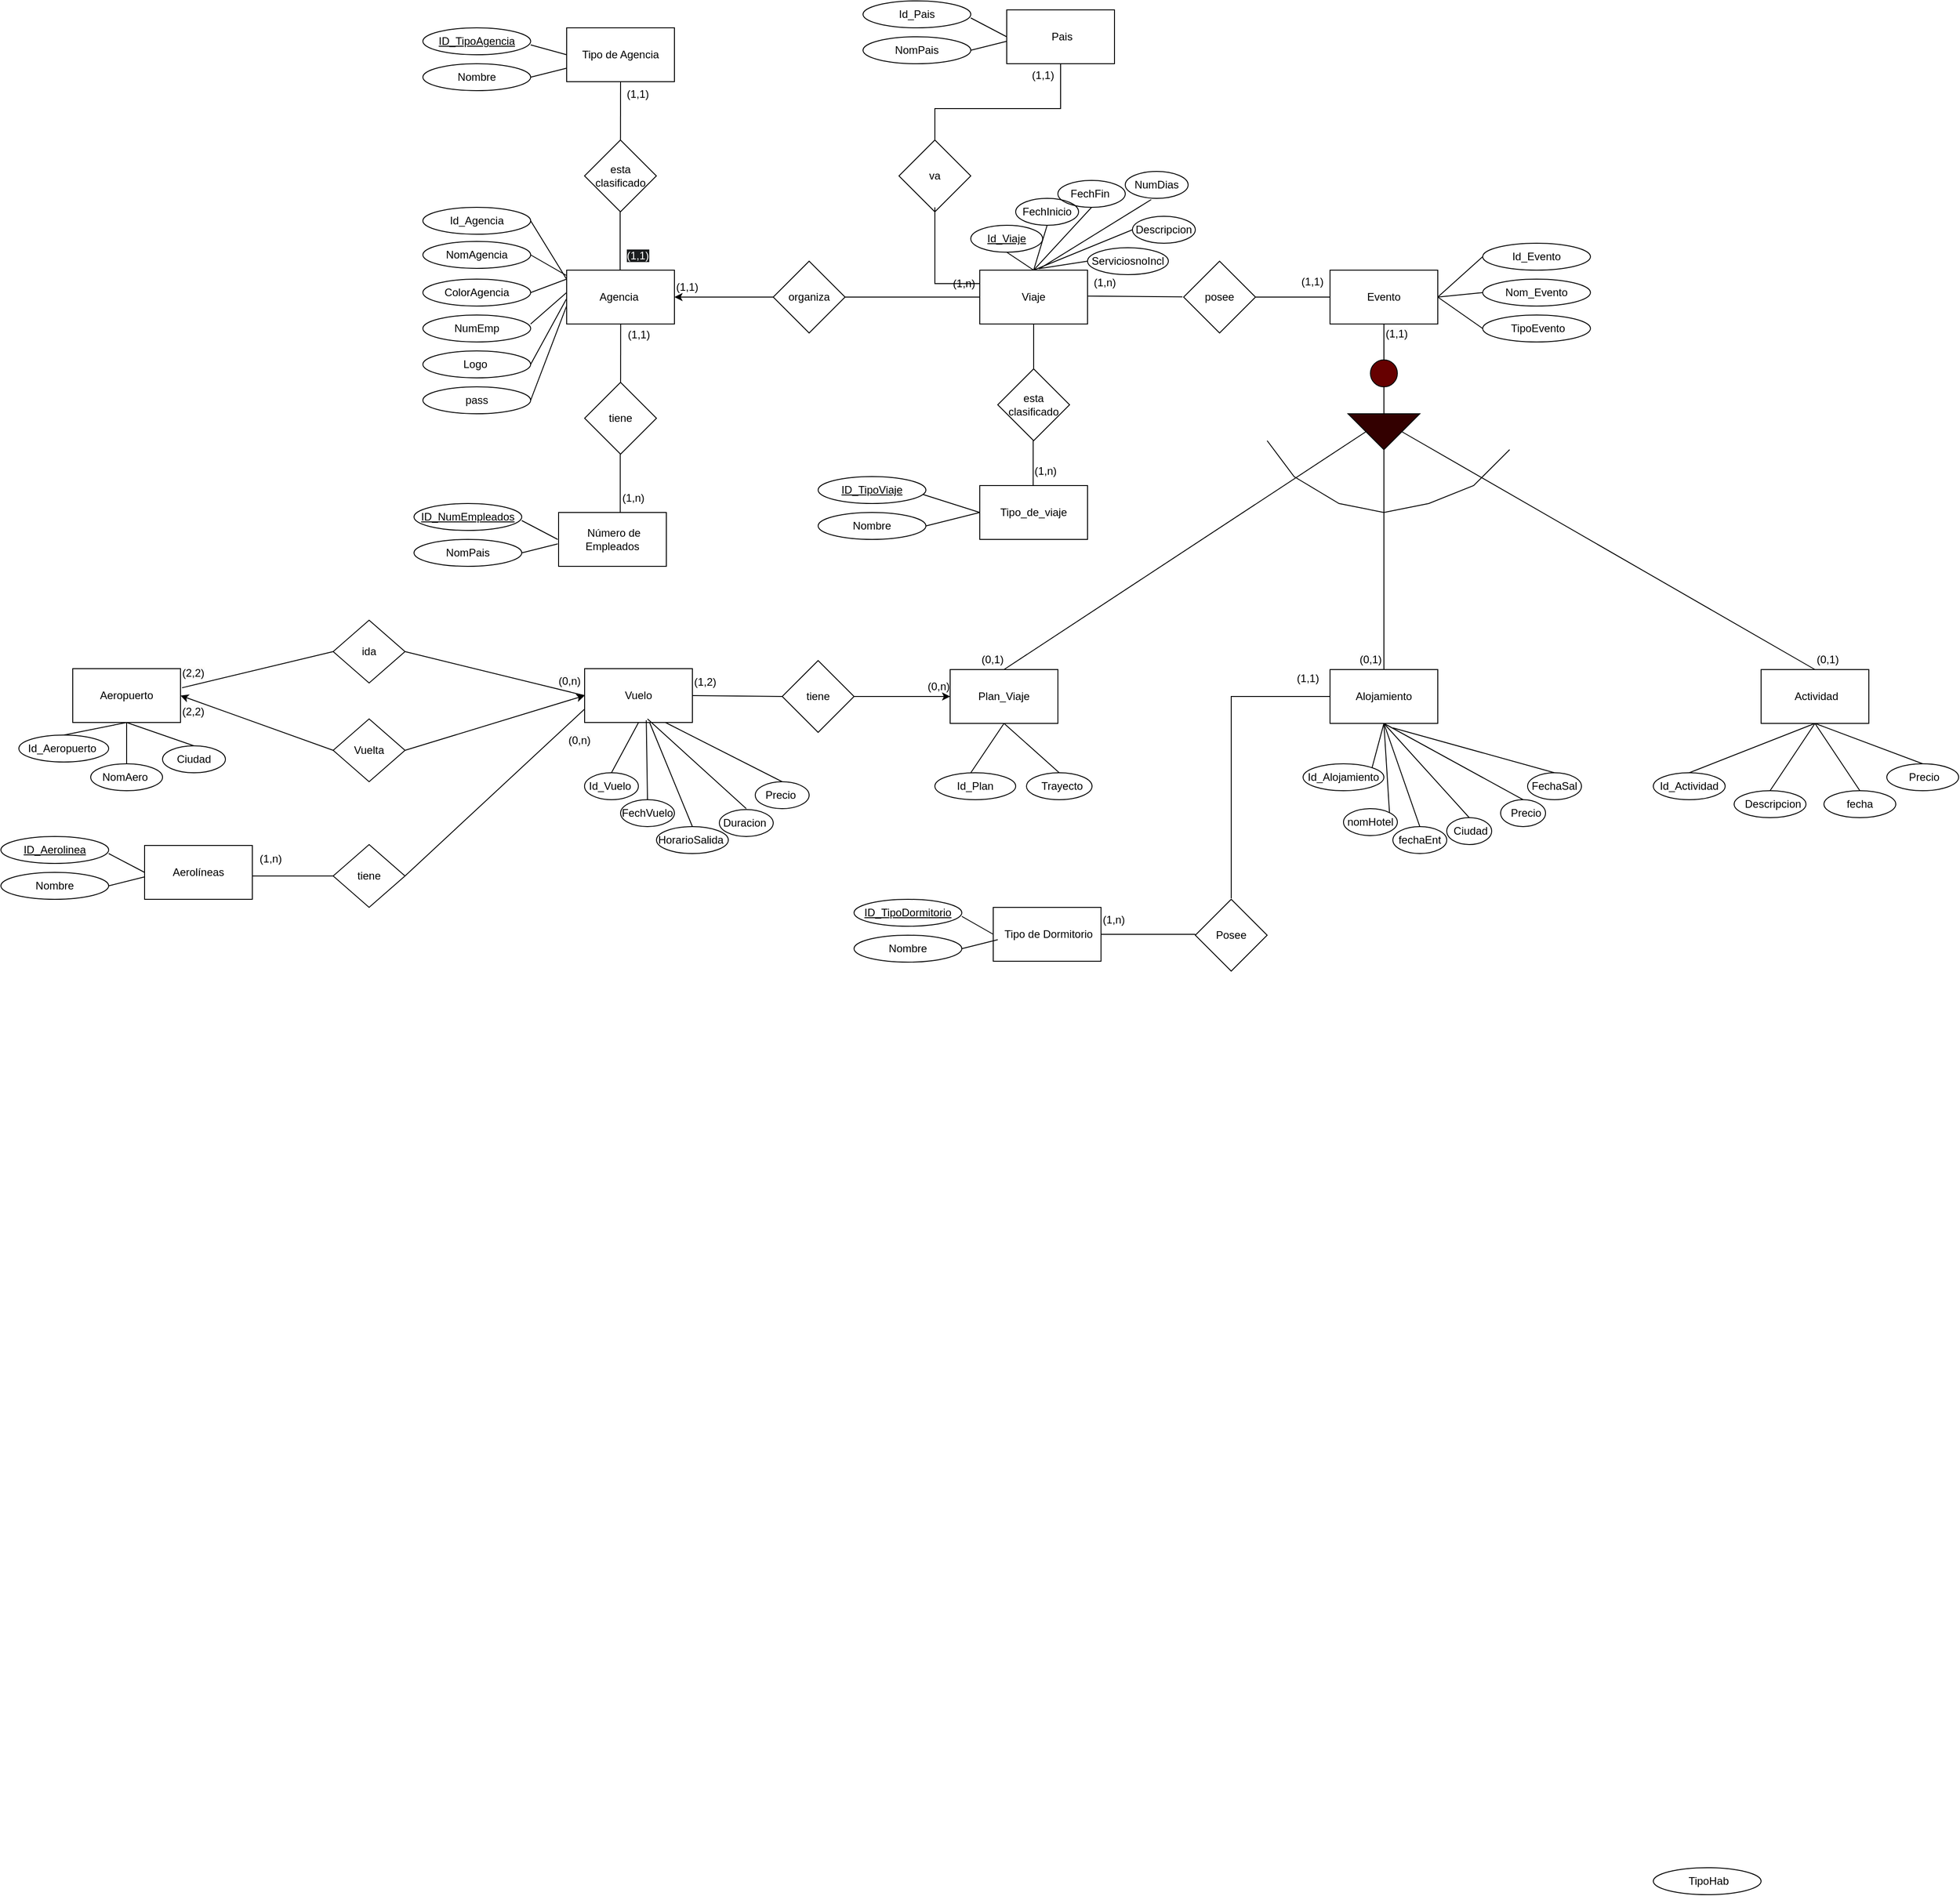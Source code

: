 <mxfile version="26.0.7">
  <diagram name="Página-1" id="oRGlczirkOxhpzU5BAwE">
    <mxGraphModel grid="1" page="1" gridSize="10" guides="1" tooltips="1" connect="1" arrows="1" fold="1" pageScale="1" pageWidth="827" pageHeight="1169" math="0" shadow="0">
      <root>
        <mxCell id="0" />
        <mxCell id="1" parent="0" />
        <mxCell id="O7KNCZ3Anrm-9okoOzQl-101" style="edgeStyle=orthogonalEdgeStyle;rounded=0;orthogonalLoop=1;jettySize=auto;html=1;exitX=0;exitY=0.5;exitDx=0;exitDy=0;entryX=1;entryY=0.5;entryDx=0;entryDy=0;" edge="1" parent="1" source="O7KNCZ3Anrm-9okoOzQl-1" target="O7KNCZ3Anrm-9okoOzQl-3">
          <mxGeometry relative="1" as="geometry" />
        </mxCell>
        <mxCell id="O7KNCZ3Anrm-9okoOzQl-1" value="organiza" style="rhombus;whiteSpace=wrap;html=1;fillColor=none;" vertex="1" parent="1">
          <mxGeometry x="290" y="70" width="80" height="80" as="geometry" />
        </mxCell>
        <mxCell id="O7KNCZ3Anrm-9okoOzQl-2" value="Viaje" style="rounded=0;whiteSpace=wrap;html=1;fillColor=none;" vertex="1" parent="1">
          <mxGeometry x="520" y="80" width="120" height="60" as="geometry" />
        </mxCell>
        <mxCell id="O7KNCZ3Anrm-9okoOzQl-3" value="Agencia&amp;nbsp;" style="rounded=0;whiteSpace=wrap;html=1;fillColor=none;" vertex="1" parent="1">
          <mxGeometry x="60" y="80" width="120" height="60" as="geometry" />
        </mxCell>
        <mxCell id="O7KNCZ3Anrm-9okoOzQl-4" value="ColorAgencia" style="ellipse;whiteSpace=wrap;html=1;fillColor=none;" vertex="1" parent="1">
          <mxGeometry x="-100.12" y="90" width="120" height="30" as="geometry" />
        </mxCell>
        <mxCell id="O7KNCZ3Anrm-9okoOzQl-6" value="NomAgencia" style="ellipse;whiteSpace=wrap;html=1;fillColor=none;" vertex="1" parent="1">
          <mxGeometry x="-100.12" y="48" width="120" height="30" as="geometry" />
        </mxCell>
        <mxCell id="O7KNCZ3Anrm-9okoOzQl-7" value="Id_Agencia" style="ellipse;whiteSpace=wrap;html=1;fillColor=none;" vertex="1" parent="1">
          <mxGeometry x="-100.12" y="10" width="120" height="30" as="geometry" />
        </mxCell>
        <mxCell id="O7KNCZ3Anrm-9okoOzQl-8" value="Logo&amp;nbsp;" style="ellipse;whiteSpace=wrap;html=1;fillColor=none;" vertex="1" parent="1">
          <mxGeometry x="-100.12" y="170" width="120" height="30" as="geometry" />
        </mxCell>
        <mxCell id="O7KNCZ3Anrm-9okoOzQl-9" value="NumEmp" style="ellipse;whiteSpace=wrap;html=1;fillColor=none;" vertex="1" parent="1">
          <mxGeometry x="-100.12" y="130" width="120" height="30" as="geometry" />
        </mxCell>
        <mxCell id="O7KNCZ3Anrm-9okoOzQl-10" value="pass" style="ellipse;whiteSpace=wrap;html=1;fillColor=none;" vertex="1" parent="1">
          <mxGeometry x="-100.12" y="210" width="120" height="30" as="geometry" />
        </mxCell>
        <mxCell id="O7KNCZ3Anrm-9okoOzQl-11" value="posee" style="rhombus;whiteSpace=wrap;html=1;fillColor=none;" vertex="1" parent="1">
          <mxGeometry x="747" y="70" width="80" height="80" as="geometry" />
        </mxCell>
        <mxCell id="O7KNCZ3Anrm-9okoOzQl-12" value="Evento" style="rounded=0;whiteSpace=wrap;html=1;fillColor=none;" vertex="1" parent="1">
          <mxGeometry x="910" y="80" width="120" height="60" as="geometry" />
        </mxCell>
        <mxCell id="O7KNCZ3Anrm-9okoOzQl-13" value="" style="ellipse;whiteSpace=wrap;html=1;fillColor=#660000;" vertex="1" parent="1">
          <mxGeometry x="955" y="180" width="30" height="30" as="geometry" />
        </mxCell>
        <mxCell id="O7KNCZ3Anrm-9okoOzQl-14" value="" style="triangle;whiteSpace=wrap;html=1;rotation=90;fillColor=#330000;" vertex="1" parent="1">
          <mxGeometry x="950" y="220" width="40" height="80" as="geometry" />
        </mxCell>
        <mxCell id="O7KNCZ3Anrm-9okoOzQl-15" value="Plan_Viaje" style="rounded=0;whiteSpace=wrap;html=1;fillColor=none;" vertex="1" parent="1">
          <mxGeometry x="487" y="525" width="120" height="60" as="geometry" />
        </mxCell>
        <mxCell id="O7KNCZ3Anrm-9okoOzQl-16" value="Alojamiento" style="rounded=0;whiteSpace=wrap;html=1;fillColor=none;" vertex="1" parent="1">
          <mxGeometry x="910" y="525" width="120" height="60" as="geometry" />
        </mxCell>
        <mxCell id="O7KNCZ3Anrm-9okoOzQl-17" value="&amp;nbsp;Actividad" style="rounded=0;whiteSpace=wrap;html=1;fillColor=none;" vertex="1" parent="1">
          <mxGeometry x="1390" y="525" width="120" height="60" as="geometry" />
        </mxCell>
        <mxCell id="O7KNCZ3Anrm-9okoOzQl-37" value="&amp;nbsp;TipoEvento" style="ellipse;whiteSpace=wrap;html=1;fillColor=none;" vertex="1" parent="1">
          <mxGeometry x="1080" y="130" width="120" height="30" as="geometry" />
        </mxCell>
        <mxCell id="O7KNCZ3Anrm-9okoOzQl-38" value="&amp;nbsp;Nom_Evento&amp;nbsp;" style="ellipse;whiteSpace=wrap;html=1;fillColor=none;" vertex="1" parent="1">
          <mxGeometry x="1080" y="90" width="120" height="30" as="geometry" />
        </mxCell>
        <mxCell id="O7KNCZ3Anrm-9okoOzQl-39" value="Id_Evento" style="ellipse;whiteSpace=wrap;html=1;fillColor=none;" vertex="1" parent="1">
          <mxGeometry x="1080" y="50" width="120" height="30" as="geometry" />
        </mxCell>
        <mxCell id="O7KNCZ3Anrm-9okoOzQl-40" value="&amp;nbsp;Pais" style="rounded=0;whiteSpace=wrap;html=1;fillColor=none;" vertex="1" parent="1">
          <mxGeometry x="550" y="-210" width="120" height="60" as="geometry" />
        </mxCell>
        <mxCell id="O7KNCZ3Anrm-9okoOzQl-41" value="Id_Pais" style="ellipse;whiteSpace=wrap;html=1;fillColor=none;" vertex="1" parent="1">
          <mxGeometry x="390" y="-220" width="120" height="30" as="geometry" />
        </mxCell>
        <mxCell id="O7KNCZ3Anrm-9okoOzQl-42" value="NomPais" style="ellipse;whiteSpace=wrap;html=1;fillColor=none;" vertex="1" parent="1">
          <mxGeometry x="390" y="-180" width="120" height="30" as="geometry" />
        </mxCell>
        <mxCell id="O7KNCZ3Anrm-9okoOzQl-43" value="Aeropuerto" style="rounded=0;whiteSpace=wrap;html=1;fillColor=none;" vertex="1" parent="1">
          <mxGeometry x="-490" y="524" width="120" height="60" as="geometry" />
        </mxCell>
        <mxCell id="O7KNCZ3Anrm-9okoOzQl-44" value="Ciudad" style="ellipse;whiteSpace=wrap;html=1;fillColor=none;" vertex="1" parent="1">
          <mxGeometry x="-390" y="610" width="70" height="30" as="geometry" />
        </mxCell>
        <mxCell id="O7KNCZ3Anrm-9okoOzQl-45" value="NomAero&amp;nbsp;" style="ellipse;whiteSpace=wrap;html=1;fillColor=none;" vertex="1" parent="1">
          <mxGeometry x="-470" y="630" width="80" height="30" as="geometry" />
        </mxCell>
        <mxCell id="O7KNCZ3Anrm-9okoOzQl-46" value="Id_Aeropuerto&amp;nbsp;" style="ellipse;whiteSpace=wrap;html=1;fillColor=none;" vertex="1" parent="1">
          <mxGeometry x="-550" y="598" width="100" height="30" as="geometry" />
        </mxCell>
        <mxCell id="O7KNCZ3Anrm-9okoOzQl-47" value="Vuelo" style="rounded=0;whiteSpace=wrap;html=1;fillColor=none;" vertex="1" parent="1">
          <mxGeometry x="80" y="524" width="120" height="60" as="geometry" />
        </mxCell>
        <mxCell id="O7KNCZ3Anrm-9okoOzQl-57" value="Id_Alojamiento" style="ellipse;whiteSpace=wrap;html=1;fillColor=none;" vertex="1" parent="1">
          <mxGeometry x="880" y="630" width="90" height="30" as="geometry" />
        </mxCell>
        <mxCell id="O7KNCZ3Anrm-9okoOzQl-58" value="nomHotel" style="ellipse;whiteSpace=wrap;html=1;fillColor=none;" vertex="1" parent="1">
          <mxGeometry x="925" y="680" width="60" height="30" as="geometry" />
        </mxCell>
        <mxCell id="O7KNCZ3Anrm-9okoOzQl-60" value="&amp;nbsp;Ciudad" style="ellipse;whiteSpace=wrap;html=1;fillColor=none;" vertex="1" parent="1">
          <mxGeometry x="1040" y="690" width="50" height="30" as="geometry" />
        </mxCell>
        <mxCell id="O7KNCZ3Anrm-9okoOzQl-61" value="&amp;nbsp; Precio" style="ellipse;whiteSpace=wrap;html=1;fillColor=none;" vertex="1" parent="1">
          <mxGeometry x="1100" y="670" width="50" height="30" as="geometry" />
        </mxCell>
        <mxCell id="O7KNCZ3Anrm-9okoOzQl-62" value="fechaEnt" style="ellipse;whiteSpace=wrap;html=1;fillColor=none;" vertex="1" parent="1">
          <mxGeometry x="980" y="700" width="60" height="30" as="geometry" />
        </mxCell>
        <mxCell id="O7KNCZ3Anrm-9okoOzQl-63" value="FechaSal" style="ellipse;whiteSpace=wrap;html=1;fillColor=none;" vertex="1" parent="1">
          <mxGeometry x="1130" y="640" width="60" height="30" as="geometry" />
        </mxCell>
        <mxCell id="O7KNCZ3Anrm-9okoOzQl-64" value="&amp;nbsp;TipoHab" style="ellipse;whiteSpace=wrap;html=1;" vertex="1" parent="1">
          <mxGeometry x="1270" y="1860" width="120" height="30" as="geometry" />
        </mxCell>
        <mxCell id="O7KNCZ3Anrm-9okoOzQl-66" value="Id_Actividad" style="ellipse;whiteSpace=wrap;html=1;fillColor=none;" vertex="1" parent="1">
          <mxGeometry x="1270" y="640" width="80" height="30" as="geometry" />
        </mxCell>
        <mxCell id="O7KNCZ3Anrm-9okoOzQl-67" value="&amp;nbsp; Descripcion" style="ellipse;whiteSpace=wrap;html=1;fillColor=none;" vertex="1" parent="1">
          <mxGeometry x="1360" y="660" width="80" height="30" as="geometry" />
        </mxCell>
        <mxCell id="O7KNCZ3Anrm-9okoOzQl-68" value="&amp;nbsp; Precio&amp;nbsp;" style="ellipse;whiteSpace=wrap;html=1;fillColor=none;" vertex="1" parent="1">
          <mxGeometry x="1530" y="630" width="80" height="30" as="geometry" />
        </mxCell>
        <mxCell id="O7KNCZ3Anrm-9okoOzQl-70" value="fecha" style="ellipse;whiteSpace=wrap;html=1;fillColor=none;" vertex="1" parent="1">
          <mxGeometry x="1460" y="660" width="80" height="30" as="geometry" />
        </mxCell>
        <mxCell id="O7KNCZ3Anrm-9okoOzQl-74" value="&amp;nbsp; Trayecto" style="ellipse;whiteSpace=wrap;html=1;fillColor=none;" vertex="1" parent="1">
          <mxGeometry x="572" y="640" width="73" height="30" as="geometry" />
        </mxCell>
        <mxCell id="O7KNCZ3Anrm-9okoOzQl-75" value="Id_Plan" style="ellipse;whiteSpace=wrap;html=1;fillColor=none;" vertex="1" parent="1">
          <mxGeometry x="470" y="640" width="90" height="30" as="geometry" />
        </mxCell>
        <mxCell id="O7KNCZ3Anrm-9okoOzQl-84" value="ServiciosnoIncl" style="ellipse;whiteSpace=wrap;html=1;fillColor=none;" vertex="1" parent="1">
          <mxGeometry x="640" y="55" width="90" height="30" as="geometry" />
        </mxCell>
        <mxCell id="O7KNCZ3Anrm-9okoOzQl-85" value="FechInicio" style="ellipse;whiteSpace=wrap;html=1;fillColor=none;" vertex="1" parent="1">
          <mxGeometry x="560" width="70" height="30" as="geometry" />
        </mxCell>
        <mxCell id="O7KNCZ3Anrm-9okoOzQl-88" value="&lt;u&gt;Id_Viaje&lt;/u&gt;" style="ellipse;whiteSpace=wrap;html=1;fillColor=none;" vertex="1" parent="1">
          <mxGeometry x="510" y="30" width="80" height="30" as="geometry" />
        </mxCell>
        <mxCell id="O7KNCZ3Anrm-9okoOzQl-89" value="NumDias" style="ellipse;whiteSpace=wrap;html=1;fillColor=none;" vertex="1" parent="1">
          <mxGeometry x="682" y="-30" width="70" height="30" as="geometry" />
        </mxCell>
        <mxCell id="O7KNCZ3Anrm-9okoOzQl-90" value="FechFin&amp;nbsp;" style="ellipse;whiteSpace=wrap;html=1;fillColor=none;" vertex="1" parent="1">
          <mxGeometry x="607" y="-20" width="75" height="30" as="geometry" />
        </mxCell>
        <mxCell id="O7KNCZ3Anrm-9okoOzQl-92" value="Descripcion" style="ellipse;whiteSpace=wrap;html=1;fillColor=none;" vertex="1" parent="1">
          <mxGeometry x="690" y="20" width="70" height="30" as="geometry" />
        </mxCell>
        <mxCell id="O7KNCZ3Anrm-9okoOzQl-93" value="" style="endArrow=none;html=1;rounded=0;exitX=1;exitY=0.5;exitDx=0;exitDy=0;" edge="1" parent="1" source="O7KNCZ3Anrm-9okoOzQl-7">
          <mxGeometry width="50" height="50" relative="1" as="geometry">
            <mxPoint x="9.88" y="140" as="sourcePoint" />
            <mxPoint x="59.88" y="90" as="targetPoint" />
            <Array as="points" />
          </mxGeometry>
        </mxCell>
        <mxCell id="O7KNCZ3Anrm-9okoOzQl-94" value="" style="endArrow=none;html=1;rounded=0;exitX=1;exitY=0.5;exitDx=0;exitDy=0;entryX=0;entryY=1;entryDx=0;entryDy=0;" edge="1" parent="1" source="O7KNCZ3Anrm-9okoOzQl-10">
          <mxGeometry width="50" height="50" relative="1" as="geometry">
            <mxPoint x="19.88" y="220" as="sourcePoint" />
            <mxPoint x="59.88" y="120" as="targetPoint" />
          </mxGeometry>
        </mxCell>
        <mxCell id="O7KNCZ3Anrm-9okoOzQl-95" value="" style="endArrow=none;html=1;rounded=0;exitX=1;exitY=0.5;exitDx=0;exitDy=0;" edge="1" parent="1" source="O7KNCZ3Anrm-9okoOzQl-4">
          <mxGeometry width="50" height="50" relative="1" as="geometry">
            <mxPoint x="9.88" y="140" as="sourcePoint" />
            <mxPoint x="59.88" y="90" as="targetPoint" />
          </mxGeometry>
        </mxCell>
        <mxCell id="O7KNCZ3Anrm-9okoOzQl-96" value="" style="endArrow=none;html=1;rounded=0;entryX=0;entryY=0.75;entryDx=0;entryDy=0;" edge="1" parent="1">
          <mxGeometry width="50" height="50" relative="1" as="geometry">
            <mxPoint x="19.88" y="140" as="sourcePoint" />
            <mxPoint x="59.88" y="105" as="targetPoint" />
          </mxGeometry>
        </mxCell>
        <mxCell id="O7KNCZ3Anrm-9okoOzQl-97" value="" style="endArrow=none;html=1;rounded=0;exitX=1;exitY=0.5;exitDx=0;exitDy=0;entryX=0.001;entryY=0.86;entryDx=0;entryDy=0;entryPerimeter=0;" edge="1" parent="1">
          <mxGeometry width="50" height="50" relative="1" as="geometry">
            <mxPoint x="19.88" y="185" as="sourcePoint" />
            <mxPoint x="60.0" y="111.6" as="targetPoint" />
          </mxGeometry>
        </mxCell>
        <mxCell id="O7KNCZ3Anrm-9okoOzQl-99" value="" style="endArrow=none;html=1;rounded=0;exitX=1;exitY=0.5;exitDx=0;exitDy=0;" edge="1" parent="1" source="O7KNCZ3Anrm-9okoOzQl-6">
          <mxGeometry width="50" height="50" relative="1" as="geometry">
            <mxPoint x="29.88" y="30" as="sourcePoint" />
            <mxPoint x="59.88" y="86" as="targetPoint" />
          </mxGeometry>
        </mxCell>
        <mxCell id="O7KNCZ3Anrm-9okoOzQl-100" value="" style="endArrow=none;html=1;rounded=0;exitX=1;exitY=0.5;exitDx=0;exitDy=0;entryX=0;entryY=0.5;entryDx=0;entryDy=0;" edge="1" parent="1" source="O7KNCZ3Anrm-9okoOzQl-1" target="O7KNCZ3Anrm-9okoOzQl-2">
          <mxGeometry width="50" height="50" relative="1" as="geometry">
            <mxPoint x="440" y="100" as="sourcePoint" />
            <mxPoint x="480" y="85" as="targetPoint" />
          </mxGeometry>
        </mxCell>
        <mxCell id="O7KNCZ3Anrm-9okoOzQl-103" value="" style="endArrow=none;html=1;rounded=0;exitX=1;exitY=0.5;exitDx=0;exitDy=0;entryX=0;entryY=0.5;entryDx=0;entryDy=0;" edge="1" parent="1" source="O7KNCZ3Anrm-9okoOzQl-11" target="O7KNCZ3Anrm-9okoOzQl-12">
          <mxGeometry width="50" height="50" relative="1" as="geometry">
            <mxPoint x="860" y="90" as="sourcePoint" />
            <mxPoint x="900" y="75" as="targetPoint" />
          </mxGeometry>
        </mxCell>
        <mxCell id="O7KNCZ3Anrm-9okoOzQl-104" value="" style="endArrow=none;html=1;rounded=0;entryX=0.5;entryY=1;entryDx=0;entryDy=0;exitX=0.5;exitY=0;exitDx=0;exitDy=0;" edge="1" parent="1" source="O7KNCZ3Anrm-9okoOzQl-13" target="O7KNCZ3Anrm-9okoOzQl-12">
          <mxGeometry width="50" height="50" relative="1" as="geometry">
            <mxPoint x="970" y="177" as="sourcePoint" />
            <mxPoint x="1000" y="145" as="targetPoint" />
          </mxGeometry>
        </mxCell>
        <mxCell id="O7KNCZ3Anrm-9okoOzQl-105" value="" style="endArrow=none;html=1;rounded=0;exitX=0;exitY=0.5;exitDx=0;exitDy=0;entryX=0.5;entryY=1;entryDx=0;entryDy=0;" edge="1" parent="1" source="O7KNCZ3Anrm-9okoOzQl-14" target="O7KNCZ3Anrm-9okoOzQl-13">
          <mxGeometry width="50" height="50" relative="1" as="geometry">
            <mxPoint x="980" y="220" as="sourcePoint" />
            <mxPoint x="1020" y="205" as="targetPoint" />
          </mxGeometry>
        </mxCell>
        <mxCell id="O7KNCZ3Anrm-9okoOzQl-106" value="" style="endArrow=none;html=1;rounded=0;exitX=0.5;exitY=0;exitDx=0;exitDy=0;entryX=0.5;entryY=1;entryDx=0;entryDy=0;" edge="1" parent="1" source="O7KNCZ3Anrm-9okoOzQl-15" target="O7KNCZ3Anrm-9okoOzQl-14">
          <mxGeometry width="50" height="50" relative="1" as="geometry">
            <mxPoint x="890" y="315" as="sourcePoint" />
            <mxPoint x="930" y="300" as="targetPoint" />
          </mxGeometry>
        </mxCell>
        <mxCell id="O7KNCZ3Anrm-9okoOzQl-107" value="" style="endArrow=none;html=1;rounded=0;exitX=1;exitY=0.5;exitDx=0;exitDy=0;entryX=0;entryY=0.5;entryDx=0;entryDy=0;" edge="1" parent="1" source="O7KNCZ3Anrm-9okoOzQl-12" target="O7KNCZ3Anrm-9okoOzQl-39">
          <mxGeometry width="50" height="50" relative="1" as="geometry">
            <mxPoint x="1060" y="90" as="sourcePoint" />
            <mxPoint x="1100" y="75" as="targetPoint" />
          </mxGeometry>
        </mxCell>
        <mxCell id="O7KNCZ3Anrm-9okoOzQl-108" value="" style="endArrow=none;html=1;rounded=0;exitX=1;exitY=0.5;exitDx=0;exitDy=0;entryX=0;entryY=0.5;entryDx=0;entryDy=0;" edge="1" parent="1" source="O7KNCZ3Anrm-9okoOzQl-12" target="O7KNCZ3Anrm-9okoOzQl-38">
          <mxGeometry width="50" height="50" relative="1" as="geometry">
            <mxPoint x="1060" y="110" as="sourcePoint" />
            <mxPoint x="1100" y="95" as="targetPoint" />
          </mxGeometry>
        </mxCell>
        <mxCell id="O7KNCZ3Anrm-9okoOzQl-109" value="" style="endArrow=none;html=1;rounded=0;exitX=1;exitY=0.5;exitDx=0;exitDy=0;entryX=0;entryY=0.5;entryDx=0;entryDy=0;" edge="1" parent="1" source="O7KNCZ3Anrm-9okoOzQl-12" target="O7KNCZ3Anrm-9okoOzQl-37">
          <mxGeometry width="50" height="50" relative="1" as="geometry">
            <mxPoint x="1040" y="120" as="sourcePoint" />
            <mxPoint x="1080" y="105" as="targetPoint" />
          </mxGeometry>
        </mxCell>
        <mxCell id="O7KNCZ3Anrm-9okoOzQl-110" value="" style="endArrow=none;html=1;rounded=0;entryX=0.5;entryY=1;entryDx=0;entryDy=0;exitX=0.5;exitY=0;exitDx=0;exitDy=0;" edge="1" parent="1" source="O7KNCZ3Anrm-9okoOzQl-2" target="O7KNCZ3Anrm-9okoOzQl-88">
          <mxGeometry width="50" height="50" relative="1" as="geometry">
            <mxPoint x="600" y="110" as="sourcePoint" />
            <mxPoint x="650" y="60" as="targetPoint" />
          </mxGeometry>
        </mxCell>
        <mxCell id="O7KNCZ3Anrm-9okoOzQl-113" value="" style="endArrow=none;html=1;rounded=0;exitX=0.555;exitY=-0.028;exitDx=0;exitDy=0;exitPerimeter=0;entryX=0.413;entryY=1.046;entryDx=0;entryDy=0;entryPerimeter=0;" edge="1" parent="1" source="O7KNCZ3Anrm-9okoOzQl-2" target="O7KNCZ3Anrm-9okoOzQl-89">
          <mxGeometry width="50" height="50" relative="1" as="geometry">
            <mxPoint x="660" y="-10" as="sourcePoint" />
            <mxPoint x="700" y="-25" as="targetPoint" />
          </mxGeometry>
        </mxCell>
        <mxCell id="O7KNCZ3Anrm-9okoOzQl-114" value="" style="endArrow=none;html=1;rounded=0;exitX=0.5;exitY=0;exitDx=0;exitDy=0;entryX=0.5;entryY=1;entryDx=0;entryDy=0;" edge="1" parent="1" source="O7KNCZ3Anrm-9okoOzQl-2" target="O7KNCZ3Anrm-9okoOzQl-90">
          <mxGeometry width="50" height="50" relative="1" as="geometry">
            <mxPoint x="610" y="-50" as="sourcePoint" />
            <mxPoint x="650" y="-65" as="targetPoint" />
          </mxGeometry>
        </mxCell>
        <mxCell id="O7KNCZ3Anrm-9okoOzQl-115" value="" style="endArrow=none;html=1;rounded=0;exitX=0.5;exitY=0;exitDx=0;exitDy=0;entryX=0.5;entryY=1;entryDx=0;entryDy=0;" edge="1" parent="1" source="O7KNCZ3Anrm-9okoOzQl-2" target="O7KNCZ3Anrm-9okoOzQl-85">
          <mxGeometry width="50" height="50" relative="1" as="geometry">
            <mxPoint x="630" y="-70" as="sourcePoint" />
            <mxPoint x="670" y="-85" as="targetPoint" />
          </mxGeometry>
        </mxCell>
        <mxCell id="O7KNCZ3Anrm-9okoOzQl-117" value="" style="endArrow=none;html=1;rounded=0;exitX=0.547;exitY=-0.028;exitDx=0;exitDy=0;exitPerimeter=0;entryX=0;entryY=0.5;entryDx=0;entryDy=0;" edge="1" parent="1" source="O7KNCZ3Anrm-9okoOzQl-2" target="O7KNCZ3Anrm-9okoOzQl-84">
          <mxGeometry width="50" height="50" relative="1" as="geometry">
            <mxPoint x="700" y="40" as="sourcePoint" />
            <mxPoint x="740" y="25" as="targetPoint" />
          </mxGeometry>
        </mxCell>
        <mxCell id="O7KNCZ3Anrm-9okoOzQl-118" value="" style="endArrow=none;html=1;rounded=0;exitX=0.5;exitY=0;exitDx=0;exitDy=0;entryX=0;entryY=0.5;entryDx=0;entryDy=0;" edge="1" parent="1" source="O7KNCZ3Anrm-9okoOzQl-2" target="O7KNCZ3Anrm-9okoOzQl-92">
          <mxGeometry width="50" height="50" relative="1" as="geometry">
            <mxPoint x="610" y="20" as="sourcePoint" />
            <mxPoint x="650" y="5" as="targetPoint" />
          </mxGeometry>
        </mxCell>
        <mxCell id="O7KNCZ3Anrm-9okoOzQl-120" value="" style="endArrow=none;html=1;rounded=0;entryX=1;entryY=0.5;entryDx=0;entryDy=0;" edge="1" parent="1" source="O7KNCZ3Anrm-9okoOzQl-16" target="O7KNCZ3Anrm-9okoOzQl-14">
          <mxGeometry width="50" height="50" relative="1" as="geometry">
            <mxPoint x="940" y="330" as="sourcePoint" />
            <mxPoint x="980" y="315" as="targetPoint" />
          </mxGeometry>
        </mxCell>
        <mxCell id="O7KNCZ3Anrm-9okoOzQl-121" value="" style="endArrow=none;html=1;rounded=0;exitX=0.5;exitY=0;exitDx=0;exitDy=0;entryX=0.5;entryY=0;entryDx=0;entryDy=0;" edge="1" parent="1" source="O7KNCZ3Anrm-9okoOzQl-14" target="O7KNCZ3Anrm-9okoOzQl-17">
          <mxGeometry width="50" height="50" relative="1" as="geometry">
            <mxPoint x="1080" y="330" as="sourcePoint" />
            <mxPoint x="1120" y="315" as="targetPoint" />
          </mxGeometry>
        </mxCell>
        <mxCell id="O7KNCZ3Anrm-9okoOzQl-122" value="" style="endArrow=none;html=1;rounded=0;entryX=0.5;entryY=1;entryDx=0;entryDy=0;" edge="1" parent="1" target="O7KNCZ3Anrm-9okoOzQl-15">
          <mxGeometry width="50" height="50" relative="1" as="geometry">
            <mxPoint x="510" y="640" as="sourcePoint" />
            <mxPoint x="580" y="585" as="targetPoint" />
          </mxGeometry>
        </mxCell>
        <mxCell id="O7KNCZ3Anrm-9okoOzQl-123" value="" style="endArrow=none;html=1;rounded=0;exitX=0.5;exitY=0;exitDx=0;exitDy=0;entryX=0.5;entryY=1;entryDx=0;entryDy=0;" edge="1" parent="1" source="O7KNCZ3Anrm-9okoOzQl-74" target="O7KNCZ3Anrm-9okoOzQl-15">
          <mxGeometry width="50" height="50" relative="1" as="geometry">
            <mxPoint x="570" y="610" as="sourcePoint" />
            <mxPoint x="610" y="595" as="targetPoint" />
          </mxGeometry>
        </mxCell>
        <mxCell id="O7KNCZ3Anrm-9okoOzQl-124" value="" style="endArrow=none;html=1;rounded=0;exitX=1;exitY=0;exitDx=0;exitDy=0;entryX=0.5;entryY=1;entryDx=0;entryDy=0;" edge="1" parent="1" source="O7KNCZ3Anrm-9okoOzQl-58" target="O7KNCZ3Anrm-9okoOzQl-16">
          <mxGeometry width="50" height="50" relative="1" as="geometry">
            <mxPoint x="940" y="630" as="sourcePoint" />
            <mxPoint x="980" y="615" as="targetPoint" />
          </mxGeometry>
        </mxCell>
        <mxCell id="O7KNCZ3Anrm-9okoOzQl-126" value="" style="endArrow=none;html=1;rounded=0;exitX=0.5;exitY=0;exitDx=0;exitDy=0;" edge="1" parent="1" source="O7KNCZ3Anrm-9okoOzQl-62">
          <mxGeometry width="50" height="50" relative="1" as="geometry">
            <mxPoint x="990" y="600" as="sourcePoint" />
            <mxPoint x="970" y="585" as="targetPoint" />
          </mxGeometry>
        </mxCell>
        <mxCell id="O7KNCZ3Anrm-9okoOzQl-127" value="" style="endArrow=none;html=1;rounded=0;exitX=0.5;exitY=0;exitDx=0;exitDy=0;entryX=0.5;entryY=1;entryDx=0;entryDy=0;" edge="1" parent="1" source="O7KNCZ3Anrm-9okoOzQl-60" target="O7KNCZ3Anrm-9okoOzQl-16">
          <mxGeometry width="50" height="50" relative="1" as="geometry">
            <mxPoint x="1030" y="620" as="sourcePoint" />
            <mxPoint x="1070" y="605" as="targetPoint" />
          </mxGeometry>
        </mxCell>
        <mxCell id="O7KNCZ3Anrm-9okoOzQl-128" value="" style="endArrow=none;html=1;rounded=0;exitX=0.5;exitY=0;exitDx=0;exitDy=0;entryX=0.5;entryY=1;entryDx=0;entryDy=0;" edge="1" parent="1" source="O7KNCZ3Anrm-9okoOzQl-61" target="O7KNCZ3Anrm-9okoOzQl-16">
          <mxGeometry width="50" height="50" relative="1" as="geometry">
            <mxPoint x="1050" y="610" as="sourcePoint" />
            <mxPoint x="1090" y="595" as="targetPoint" />
          </mxGeometry>
        </mxCell>
        <mxCell id="O7KNCZ3Anrm-9okoOzQl-129" value="" style="endArrow=none;html=1;rounded=0;exitX=0.5;exitY=0;exitDx=0;exitDy=0;" edge="1" parent="1" source="O7KNCZ3Anrm-9okoOzQl-63">
          <mxGeometry width="50" height="50" relative="1" as="geometry">
            <mxPoint x="1080" y="550" as="sourcePoint" />
            <mxPoint x="980" y="590" as="targetPoint" />
          </mxGeometry>
        </mxCell>
        <mxCell id="O7KNCZ3Anrm-9okoOzQl-130" value="" style="endArrow=none;html=1;rounded=0;exitX=1;exitY=0;exitDx=0;exitDy=0;" edge="1" parent="1" source="O7KNCZ3Anrm-9okoOzQl-57">
          <mxGeometry width="50" height="50" relative="1" as="geometry">
            <mxPoint x="850" y="600" as="sourcePoint" />
            <mxPoint x="970" y="585" as="targetPoint" />
          </mxGeometry>
        </mxCell>
        <mxCell id="O7KNCZ3Anrm-9okoOzQl-131" value="" style="endArrow=none;html=1;rounded=0;exitX=0.5;exitY=0;exitDx=0;exitDy=0;entryX=0.5;entryY=1;entryDx=0;entryDy=0;" edge="1" parent="1" source="O7KNCZ3Anrm-9okoOzQl-66" target="O7KNCZ3Anrm-9okoOzQl-17">
          <mxGeometry width="50" height="50" relative="1" as="geometry">
            <mxPoint x="1360" y="590" as="sourcePoint" />
            <mxPoint x="1400" y="575" as="targetPoint" />
          </mxGeometry>
        </mxCell>
        <mxCell id="O7KNCZ3Anrm-9okoOzQl-132" value="" style="endArrow=none;html=1;rounded=0;exitX=0.5;exitY=0;exitDx=0;exitDy=0;entryX=0.5;entryY=1;entryDx=0;entryDy=0;" edge="1" parent="1" source="O7KNCZ3Anrm-9okoOzQl-67" target="O7KNCZ3Anrm-9okoOzQl-17">
          <mxGeometry width="50" height="50" relative="1" as="geometry">
            <mxPoint x="1430" y="620" as="sourcePoint" />
            <mxPoint x="1440" y="590" as="targetPoint" />
          </mxGeometry>
        </mxCell>
        <mxCell id="O7KNCZ3Anrm-9okoOzQl-133" value="" style="endArrow=none;html=1;rounded=0;exitX=0.5;exitY=0;exitDx=0;exitDy=0;entryX=0.5;entryY=1;entryDx=0;entryDy=0;" edge="1" parent="1" source="O7KNCZ3Anrm-9okoOzQl-70" target="O7KNCZ3Anrm-9okoOzQl-17">
          <mxGeometry width="50" height="50" relative="1" as="geometry">
            <mxPoint x="1450" y="590" as="sourcePoint" />
            <mxPoint x="1490" y="575" as="targetPoint" />
          </mxGeometry>
        </mxCell>
        <mxCell id="O7KNCZ3Anrm-9okoOzQl-134" value="" style="endArrow=none;html=1;rounded=0;exitX=0.5;exitY=0;exitDx=0;exitDy=0;entryX=0.5;entryY=1;entryDx=0;entryDy=0;" edge="1" parent="1" source="O7KNCZ3Anrm-9okoOzQl-68" target="O7KNCZ3Anrm-9okoOzQl-17">
          <mxGeometry width="50" height="50" relative="1" as="geometry">
            <mxPoint x="1460" y="440" as="sourcePoint" />
            <mxPoint x="1500" y="425" as="targetPoint" />
          </mxGeometry>
        </mxCell>
        <mxCell id="O7KNCZ3Anrm-9okoOzQl-141" style="edgeStyle=orthogonalEdgeStyle;rounded=0;orthogonalLoop=1;jettySize=auto;html=1;exitX=1;exitY=0.5;exitDx=0;exitDy=0;" edge="1" parent="1" source="O7KNCZ3Anrm-9okoOzQl-135" target="O7KNCZ3Anrm-9okoOzQl-15">
          <mxGeometry relative="1" as="geometry" />
        </mxCell>
        <mxCell id="O7KNCZ3Anrm-9okoOzQl-135" value="tiene" style="rhombus;whiteSpace=wrap;html=1;fillColor=none;" vertex="1" parent="1">
          <mxGeometry x="300" y="515" width="80" height="80" as="geometry" />
        </mxCell>
        <mxCell id="O7KNCZ3Anrm-9okoOzQl-136" value="ida" style="rhombus;whiteSpace=wrap;html=1;fillColor=none;" vertex="1" parent="1">
          <mxGeometry x="-200" y="470" width="80" height="70" as="geometry" />
        </mxCell>
        <mxCell id="O7KNCZ3Anrm-9okoOzQl-137" value="Vuelta" style="rhombus;whiteSpace=wrap;html=1;fillColor=none;" vertex="1" parent="1">
          <mxGeometry x="-200" y="580" width="80" height="70" as="geometry" />
        </mxCell>
        <mxCell id="O7KNCZ3Anrm-9okoOzQl-139" value="" style="endArrow=none;html=1;rounded=0;exitX=1;exitY=0.5;exitDx=0;exitDy=0;entryX=0;entryY=0.5;entryDx=0;entryDy=0;" edge="1" parent="1" source="O7KNCZ3Anrm-9okoOzQl-47" target="O7KNCZ3Anrm-9okoOzQl-135">
          <mxGeometry width="50" height="50" relative="1" as="geometry">
            <mxPoint x="250" y="530" as="sourcePoint" />
            <mxPoint x="290" y="515" as="targetPoint" />
          </mxGeometry>
        </mxCell>
        <mxCell id="O7KNCZ3Anrm-9okoOzQl-142" value="" style="endArrow=none;html=1;rounded=0;exitX=0.5;exitY=0;exitDx=0;exitDy=0;entryX=0.5;entryY=1;entryDx=0;entryDy=0;" edge="1" parent="1" source="O7KNCZ3Anrm-9okoOzQl-46" target="O7KNCZ3Anrm-9okoOzQl-43">
          <mxGeometry width="50" height="50" relative="1" as="geometry">
            <mxPoint x="-440" y="610" as="sourcePoint" />
            <mxPoint x="-400" y="595" as="targetPoint" />
          </mxGeometry>
        </mxCell>
        <mxCell id="O7KNCZ3Anrm-9okoOzQl-143" value="" style="endArrow=none;html=1;rounded=0;exitX=0.5;exitY=0;exitDx=0;exitDy=0;entryX=0.5;entryY=1;entryDx=0;entryDy=0;" edge="1" parent="1" source="O7KNCZ3Anrm-9okoOzQl-45" target="O7KNCZ3Anrm-9okoOzQl-43">
          <mxGeometry width="50" height="50" relative="1" as="geometry">
            <mxPoint x="-430" y="600" as="sourcePoint" />
            <mxPoint x="-390" y="585" as="targetPoint" />
          </mxGeometry>
        </mxCell>
        <mxCell id="O7KNCZ3Anrm-9okoOzQl-144" value="" style="endArrow=none;html=1;rounded=0;exitX=0.5;exitY=0;exitDx=0;exitDy=0;entryX=0.5;entryY=1;entryDx=0;entryDy=0;" edge="1" parent="1" source="O7KNCZ3Anrm-9okoOzQl-44" target="O7KNCZ3Anrm-9okoOzQl-43">
          <mxGeometry width="50" height="50" relative="1" as="geometry">
            <mxPoint x="-390" y="610" as="sourcePoint" />
            <mxPoint x="-430" y="590" as="targetPoint" />
          </mxGeometry>
        </mxCell>
        <mxCell id="O7KNCZ3Anrm-9okoOzQl-145" value="" style="endArrow=none;html=1;rounded=0;entryX=0;entryY=0.5;entryDx=0;entryDy=0;exitX=1.014;exitY=0.355;exitDx=0;exitDy=0;exitPerimeter=0;" edge="1" parent="1" source="O7KNCZ3Anrm-9okoOzQl-43" target="O7KNCZ3Anrm-9okoOzQl-136">
          <mxGeometry width="50" height="50" relative="1" as="geometry">
            <mxPoint x="-360" y="560" as="sourcePoint" />
            <mxPoint x="-200" y="485" as="targetPoint" />
          </mxGeometry>
        </mxCell>
        <mxCell id="O7KNCZ3Anrm-9okoOzQl-148" value="" style="endArrow=classic;html=1;rounded=0;entryX=1;entryY=0.5;entryDx=0;entryDy=0;exitX=0;exitY=0.5;exitDx=0;exitDy=0;" edge="1" parent="1" source="O7KNCZ3Anrm-9okoOzQl-137" target="O7KNCZ3Anrm-9okoOzQl-43">
          <mxGeometry width="50" height="50" relative="1" as="geometry">
            <mxPoint x="-300" y="640" as="sourcePoint" />
            <mxPoint x="-250" y="590" as="targetPoint" />
          </mxGeometry>
        </mxCell>
        <mxCell id="O7KNCZ3Anrm-9okoOzQl-149" value="" style="endArrow=none;html=1;rounded=0;exitX=1;exitY=0.5;exitDx=0;exitDy=0;entryX=0;entryY=0.5;entryDx=0;entryDy=0;" edge="1" parent="1" source="O7KNCZ3Anrm-9okoOzQl-136" target="O7KNCZ3Anrm-9okoOzQl-47">
          <mxGeometry width="50" height="50" relative="1" as="geometry">
            <mxPoint x="-30" y="510" as="sourcePoint" />
            <mxPoint x="10" y="495" as="targetPoint" />
          </mxGeometry>
        </mxCell>
        <mxCell id="1RPgfsdV_twO-Qm5rwkJ-3" value="" style="endArrow=none;html=1;rounded=0;exitX=0;exitY=0.5;exitDx=0;exitDy=0;" edge="1" parent="1" source="O7KNCZ3Anrm-9okoOzQl-40">
          <mxGeometry width="50" height="50" relative="1" as="geometry">
            <mxPoint x="460" y="-151" as="sourcePoint" />
            <mxPoint x="510" y="-201" as="targetPoint" />
          </mxGeometry>
        </mxCell>
        <mxCell id="1RPgfsdV_twO-Qm5rwkJ-4" value="" style="endArrow=none;html=1;rounded=0;exitX=1;exitY=0.5;exitDx=0;exitDy=0;" edge="1" parent="1" source="O7KNCZ3Anrm-9okoOzQl-42">
          <mxGeometry width="50" height="50" relative="1" as="geometry">
            <mxPoint x="660" y="-25" as="sourcePoint" />
            <mxPoint x="550" y="-175" as="targetPoint" />
          </mxGeometry>
        </mxCell>
        <mxCell id="1RPgfsdV_twO-Qm5rwkJ-6" value="FechVuelo" style="ellipse;whiteSpace=wrap;html=1;fillColor=none;" vertex="1" parent="1">
          <mxGeometry x="120" y="670" width="60" height="30" as="geometry" />
        </mxCell>
        <mxCell id="1RPgfsdV_twO-Qm5rwkJ-7" value="Id_Vuelo&amp;nbsp;" style="ellipse;whiteSpace=wrap;html=1;fillColor=none;" vertex="1" parent="1">
          <mxGeometry x="79.88" y="640" width="60" height="30" as="geometry" />
        </mxCell>
        <mxCell id="1RPgfsdV_twO-Qm5rwkJ-8" value="Precio&amp;nbsp;" style="ellipse;whiteSpace=wrap;html=1;fillColor=none;" vertex="1" parent="1">
          <mxGeometry x="270" y="650" width="60" height="30" as="geometry" />
        </mxCell>
        <mxCell id="1RPgfsdV_twO-Qm5rwkJ-9" value="Duracion&amp;nbsp;" style="ellipse;whiteSpace=wrap;html=1;fillColor=none;" vertex="1" parent="1">
          <mxGeometry x="230" y="681" width="60" height="30" as="geometry" />
        </mxCell>
        <mxCell id="1RPgfsdV_twO-Qm5rwkJ-10" value="HorarioSalida&amp;nbsp;" style="ellipse;whiteSpace=wrap;html=1;fillColor=none;" vertex="1" parent="1">
          <mxGeometry x="160" y="700" width="80" height="30" as="geometry" />
        </mxCell>
        <mxCell id="1RPgfsdV_twO-Qm5rwkJ-12" value="" style="endArrow=none;html=1;rounded=0;entryX=0.572;entryY=0.959;entryDx=0;entryDy=0;entryPerimeter=0;exitX=0.5;exitY=0;exitDx=0;exitDy=0;" edge="1" parent="1" source="1RPgfsdV_twO-Qm5rwkJ-6" target="O7KNCZ3Anrm-9okoOzQl-47">
          <mxGeometry width="50" height="50" relative="1" as="geometry">
            <mxPoint x="60" y="681" as="sourcePoint" />
            <mxPoint x="140" y="590" as="targetPoint" />
          </mxGeometry>
        </mxCell>
        <mxCell id="1RPgfsdV_twO-Qm5rwkJ-13" value="" style="endArrow=none;html=1;rounded=0;exitX=0.5;exitY=0;exitDx=0;exitDy=0;entryX=0.5;entryY=1;entryDx=0;entryDy=0;" edge="1" parent="1" source="1RPgfsdV_twO-Qm5rwkJ-7" target="O7KNCZ3Anrm-9okoOzQl-47">
          <mxGeometry width="50" height="50" relative="1" as="geometry">
            <mxPoint x="70" y="600" as="sourcePoint" />
            <mxPoint x="120" y="550" as="targetPoint" />
          </mxGeometry>
        </mxCell>
        <mxCell id="1RPgfsdV_twO-Qm5rwkJ-15" value="" style="endArrow=none;html=1;rounded=0;exitX=0.5;exitY=0;exitDx=0;exitDy=0;" edge="1" parent="1" source="1RPgfsdV_twO-Qm5rwkJ-10" target="O7KNCZ3Anrm-9okoOzQl-47">
          <mxGeometry width="50" height="50" relative="1" as="geometry">
            <mxPoint x="170" y="610" as="sourcePoint" />
            <mxPoint x="150" y="590" as="targetPoint" />
          </mxGeometry>
        </mxCell>
        <mxCell id="1RPgfsdV_twO-Qm5rwkJ-16" value="" style="endArrow=none;html=1;rounded=0;" edge="1" parent="1">
          <mxGeometry width="50" height="50" relative="1" as="geometry">
            <mxPoint x="260" y="680" as="sourcePoint" />
            <mxPoint x="150" y="580" as="targetPoint" />
          </mxGeometry>
        </mxCell>
        <mxCell id="1RPgfsdV_twO-Qm5rwkJ-17" value="" style="endArrow=none;html=1;rounded=0;exitX=0.5;exitY=0;exitDx=0;exitDy=0;entryX=0.75;entryY=1;entryDx=0;entryDy=0;" edge="1" parent="1" source="1RPgfsdV_twO-Qm5rwkJ-8" target="O7KNCZ3Anrm-9okoOzQl-47">
          <mxGeometry width="50" height="50" relative="1" as="geometry">
            <mxPoint x="270" y="610" as="sourcePoint" />
            <mxPoint x="160" y="580" as="targetPoint" />
          </mxGeometry>
        </mxCell>
        <mxCell id="1RPgfsdV_twO-Qm5rwkJ-18" value="" style="endArrow=none;html=1;rounded=0;" edge="1" parent="1">
          <mxGeometry width="50" height="50" relative="1" as="geometry">
            <mxPoint x="840" y="270" as="sourcePoint" />
            <mxPoint x="1110" y="280" as="targetPoint" />
            <Array as="points">
              <mxPoint x="870" y="310" />
              <mxPoint x="920" y="340" />
              <mxPoint x="970" y="350" />
              <mxPoint x="1020" y="340" />
              <mxPoint x="1070" y="320" />
            </Array>
          </mxGeometry>
        </mxCell>
        <mxCell id="1RPgfsdV_twO-Qm5rwkJ-19" value="(1,1)" style="text;html=1;align=center;verticalAlign=middle;resizable=0;points=[];autosize=1;strokeColor=none;fillColor=none;" vertex="1" parent="1">
          <mxGeometry x="865" y="78" width="50" height="30" as="geometry" />
        </mxCell>
        <mxCell id="1RPgfsdV_twO-Qm5rwkJ-20" value="(1,n)" style="text;whiteSpace=wrap;html=1;" vertex="1" parent="1">
          <mxGeometry x="645" y="80" width="60" height="40" as="geometry" />
        </mxCell>
        <mxCell id="1RPgfsdV_twO-Qm5rwkJ-22" value="(1,1)" style="text;whiteSpace=wrap;html=1;" vertex="1" parent="1">
          <mxGeometry x="180" y="85" width="60" height="40" as="geometry" />
        </mxCell>
        <mxCell id="1RPgfsdV_twO-Qm5rwkJ-23" value="(1,2)" style="text;whiteSpace=wrap;html=1;" vertex="1" parent="1">
          <mxGeometry x="200" y="525" width="60" height="40" as="geometry" />
        </mxCell>
        <mxCell id="1RPgfsdV_twO-Qm5rwkJ-24" value="(0,n)" style="text;whiteSpace=wrap;html=1;" vertex="1" parent="1">
          <mxGeometry x="460" y="530" width="60" height="40" as="geometry" />
        </mxCell>
        <mxCell id="1RPgfsdV_twO-Qm5rwkJ-25" value="&lt;span style=&quot;color: rgb(0, 0, 0); font-family: Helvetica; font-size: 12px; font-style: normal; font-variant-ligatures: normal; font-variant-caps: normal; font-weight: 400; letter-spacing: normal; orphans: 2; text-align: center; text-indent: 0px; text-transform: none; widows: 2; word-spacing: 0px; -webkit-text-stroke-width: 0px; white-space: nowrap; background-color: rgb(251, 251, 251); text-decoration-thickness: initial; text-decoration-style: initial; text-decoration-color: initial; display: inline !important; float: none;&quot;&gt;(0,1)&lt;/span&gt;" style="text;whiteSpace=wrap;html=1;" vertex="1" parent="1">
          <mxGeometry x="520" y="500" width="60" height="40" as="geometry" />
        </mxCell>
        <mxCell id="1RPgfsdV_twO-Qm5rwkJ-26" value="&lt;span style=&quot;color: rgb(0, 0, 0); font-family: Helvetica; font-size: 12px; font-style: normal; font-variant-ligatures: normal; font-variant-caps: normal; font-weight: 400; letter-spacing: normal; orphans: 2; text-align: center; text-indent: 0px; text-transform: none; widows: 2; word-spacing: 0px; -webkit-text-stroke-width: 0px; white-space: nowrap; background-color: rgb(251, 251, 251); text-decoration-thickness: initial; text-decoration-style: initial; text-decoration-color: initial; display: inline !important; float: none;&quot;&gt;(0,1)&lt;/span&gt;" style="text;whiteSpace=wrap;html=1;" vertex="1" parent="1">
          <mxGeometry x="941" y="500" width="60" height="40" as="geometry" />
        </mxCell>
        <mxCell id="1RPgfsdV_twO-Qm5rwkJ-27" value="&lt;span style=&quot;color: rgb(0, 0, 0); font-family: Helvetica; font-size: 12px; font-style: normal; font-variant-ligatures: normal; font-variant-caps: normal; font-weight: 400; letter-spacing: normal; orphans: 2; text-align: center; text-indent: 0px; text-transform: none; widows: 2; word-spacing: 0px; -webkit-text-stroke-width: 0px; white-space: nowrap; background-color: rgb(251, 251, 251); text-decoration-thickness: initial; text-decoration-style: initial; text-decoration-color: initial; display: inline !important; float: none;&quot;&gt;(0,1)&lt;/span&gt;" style="text;whiteSpace=wrap;html=1;" vertex="1" parent="1">
          <mxGeometry x="1450" y="500" width="60" height="40" as="geometry" />
        </mxCell>
        <mxCell id="1RPgfsdV_twO-Qm5rwkJ-28" value="&lt;span style=&quot;color: rgb(0, 0, 0); font-family: Helvetica; font-size: 12px; font-style: normal; font-variant-ligatures: normal; font-variant-caps: normal; font-weight: 400; letter-spacing: normal; orphans: 2; text-align: center; text-indent: 0px; text-transform: none; widows: 2; word-spacing: 0px; -webkit-text-stroke-width: 0px; white-space: nowrap; background-color: rgb(251, 251, 251); text-decoration-thickness: initial; text-decoration-style: initial; text-decoration-color: initial; display: inline !important; float: none;&quot;&gt;(1,1)&lt;/span&gt;" style="text;whiteSpace=wrap;html=1;" vertex="1" parent="1">
          <mxGeometry x="970" y="137" width="60" height="40" as="geometry" />
        </mxCell>
        <mxCell id="1RPgfsdV_twO-Qm5rwkJ-30" value="" style="endArrow=classic;html=1;rounded=0;entryX=0;entryY=0.5;entryDx=0;entryDy=0;exitX=1;exitY=0.5;exitDx=0;exitDy=0;" edge="1" parent="1" source="O7KNCZ3Anrm-9okoOzQl-137" target="O7KNCZ3Anrm-9okoOzQl-47">
          <mxGeometry width="50" height="50" relative="1" as="geometry">
            <mxPoint x="-110" y="420" as="sourcePoint" />
            <mxPoint x="-60" y="370" as="targetPoint" />
          </mxGeometry>
        </mxCell>
        <mxCell id="1RPgfsdV_twO-Qm5rwkJ-31" value="&lt;span style=&quot;color: rgb(0, 0, 0); font-family: Helvetica; font-size: 12px; font-style: normal; font-variant-ligatures: normal; font-variant-caps: normal; font-weight: 400; letter-spacing: normal; orphans: 2; text-align: left; text-indent: 0px; text-transform: none; widows: 2; word-spacing: 0px; -webkit-text-stroke-width: 0px; white-space: normal; background-color: rgb(251, 251, 251); text-decoration-thickness: initial; text-decoration-style: initial; text-decoration-color: initial; display: inline !important; float: none;&quot;&gt;(0,n)&lt;/span&gt;" style="text;whiteSpace=wrap;html=1;" vertex="1" parent="1">
          <mxGeometry x="60" y="590" width="60" height="40" as="geometry" />
        </mxCell>
        <mxCell id="1RPgfsdV_twO-Qm5rwkJ-32" value="&lt;span style=&quot;color: rgb(0, 0, 0); font-family: Helvetica; font-size: 12px; font-style: normal; font-variant-ligatures: normal; font-variant-caps: normal; font-weight: 400; letter-spacing: normal; orphans: 2; text-align: left; text-indent: 0px; text-transform: none; widows: 2; word-spacing: 0px; -webkit-text-stroke-width: 0px; white-space: normal; background-color: rgb(251, 251, 251); text-decoration-thickness: initial; text-decoration-style: initial; text-decoration-color: initial; display: inline !important; float: none;&quot;&gt;(0,n)&lt;/span&gt;" style="text;whiteSpace=wrap;html=1;" vertex="1" parent="1">
          <mxGeometry x="49" y="524" width="60" height="40" as="geometry" />
        </mxCell>
        <mxCell id="1RPgfsdV_twO-Qm5rwkJ-33" value="&lt;span style=&quot;color: rgb(0, 0, 0); font-family: Helvetica; font-size: 12px; font-style: normal; font-variant-ligatures: normal; font-variant-caps: normal; font-weight: 400; letter-spacing: normal; orphans: 2; text-align: left; text-indent: 0px; text-transform: none; widows: 2; word-spacing: 0px; -webkit-text-stroke-width: 0px; white-space: normal; background-color: rgb(251, 251, 251); text-decoration-thickness: initial; text-decoration-style: initial; text-decoration-color: initial; float: none; display: inline !important;&quot;&gt;(2,2)&lt;/span&gt;" style="text;whiteSpace=wrap;html=1;" vertex="1" parent="1">
          <mxGeometry x="-370" y="558" width="60" height="40" as="geometry" />
        </mxCell>
        <mxCell id="1RPgfsdV_twO-Qm5rwkJ-35" value="&lt;span style=&quot;color: rgb(0, 0, 0); font-family: Helvetica; font-size: 12px; font-style: normal; font-variant-ligatures: normal; font-variant-caps: normal; font-weight: 400; letter-spacing: normal; orphans: 2; text-align: center; text-indent: 0px; text-transform: none; widows: 2; word-spacing: 0px; -webkit-text-stroke-width: 0px; white-space: nowrap; background-color: rgb(251, 251, 251); text-decoration-thickness: initial; text-decoration-style: initial; text-decoration-color: initial; float: none; display: inline !important;&quot;&gt;(2,2)&lt;/span&gt;" style="text;whiteSpace=wrap;html=1;" vertex="1" parent="1">
          <mxGeometry x="-370" y="515" width="60" height="40" as="geometry" />
        </mxCell>
        <mxCell id="31HAg_xhZv00uZfpKJBc-2" value="(1,n)" style="text;html=1;align=center;verticalAlign=middle;resizable=0;points=[];autosize=1;strokeColor=none;fillColor=none;" vertex="1" parent="1">
          <mxGeometry x="477" y="80" width="50" height="30" as="geometry" />
        </mxCell>
        <mxCell id="31HAg_xhZv00uZfpKJBc-10" value="" style="endArrow=none;html=1;rounded=0;" edge="1" parent="1" target="31HAg_xhZv00uZfpKJBc-11">
          <mxGeometry width="50" height="50" relative="1" as="geometry">
            <mxPoint x="580" y="140" as="sourcePoint" />
            <mxPoint x="580" y="60" as="targetPoint" />
          </mxGeometry>
        </mxCell>
        <mxCell id="31HAg_xhZv00uZfpKJBc-11" value="esta clasificado" style="rhombus;whiteSpace=wrap;html=1;fillColor=none;" vertex="1" parent="1">
          <mxGeometry x="540" y="190" width="80" height="80" as="geometry" />
        </mxCell>
        <mxCell id="31HAg_xhZv00uZfpKJBc-12" value="Tipo_de_viaje" style="rounded=0;whiteSpace=wrap;html=1;fillColor=none;" vertex="1" parent="1">
          <mxGeometry x="520" y="320" width="120" height="60" as="geometry" />
        </mxCell>
        <mxCell id="31HAg_xhZv00uZfpKJBc-13" value="&lt;u&gt;ID_TipoViaje&lt;/u&gt;" style="ellipse;whiteSpace=wrap;html=1;fillColor=none;" vertex="1" parent="1">
          <mxGeometry x="340" y="310" width="120" height="30" as="geometry" />
        </mxCell>
        <mxCell id="31HAg_xhZv00uZfpKJBc-14" value="Nombre" style="ellipse;whiteSpace=wrap;html=1;fillColor=none;" vertex="1" parent="1">
          <mxGeometry x="340" y="350" width="120" height="30" as="geometry" />
        </mxCell>
        <mxCell id="31HAg_xhZv00uZfpKJBc-16" value="&lt;span style=&quot;text-align: left;&quot;&gt;&amp;nbsp;Número de Empleados&lt;/span&gt;" style="rounded=0;whiteSpace=wrap;html=1;fillColor=none;" vertex="1" parent="1">
          <mxGeometry x="51" y="350" width="120" height="60" as="geometry" />
        </mxCell>
        <mxCell id="31HAg_xhZv00uZfpKJBc-17" value="&lt;span style=&quot;text-align: left;&quot;&gt;&lt;u&gt;ID_NumEmpleados&lt;/u&gt;&lt;/span&gt;" style="ellipse;whiteSpace=wrap;html=1;fillColor=none;" vertex="1" parent="1">
          <mxGeometry x="-110" y="340" width="120" height="30" as="geometry" />
        </mxCell>
        <mxCell id="31HAg_xhZv00uZfpKJBc-18" value="NomPais" style="ellipse;whiteSpace=wrap;html=1;fillColor=none;" vertex="1" parent="1">
          <mxGeometry x="-110" y="380" width="120" height="30" as="geometry" />
        </mxCell>
        <mxCell id="31HAg_xhZv00uZfpKJBc-19" value="" style="endArrow=none;html=1;rounded=0;exitX=0;exitY=0.5;exitDx=0;exitDy=0;" edge="1" parent="1">
          <mxGeometry width="50" height="50" relative="1" as="geometry">
            <mxPoint x="50" y="380" as="sourcePoint" />
            <mxPoint x="10" y="359" as="targetPoint" />
          </mxGeometry>
        </mxCell>
        <mxCell id="31HAg_xhZv00uZfpKJBc-20" value="" style="endArrow=none;html=1;rounded=0;exitX=1;exitY=0.5;exitDx=0;exitDy=0;" edge="1" parent="1" source="31HAg_xhZv00uZfpKJBc-18">
          <mxGeometry width="50" height="50" relative="1" as="geometry">
            <mxPoint x="160" y="535" as="sourcePoint" />
            <mxPoint x="50" y="385" as="targetPoint" />
          </mxGeometry>
        </mxCell>
        <mxCell id="31HAg_xhZv00uZfpKJBc-27" value="Aerolíneas" style="rounded=0;whiteSpace=wrap;html=1;fillColor=none;" vertex="1" parent="1">
          <mxGeometry x="-410" y="721" width="120" height="60" as="geometry" />
        </mxCell>
        <mxCell id="31HAg_xhZv00uZfpKJBc-28" value="&lt;u&gt;ID_Aerolinea&lt;/u&gt;" style="ellipse;whiteSpace=wrap;html=1;fillColor=none;" vertex="1" parent="1">
          <mxGeometry x="-570" y="711" width="120" height="30" as="geometry" />
        </mxCell>
        <mxCell id="31HAg_xhZv00uZfpKJBc-29" value="Nombre" style="ellipse;whiteSpace=wrap;html=1;fillColor=none;" vertex="1" parent="1">
          <mxGeometry x="-570" y="751" width="120" height="30" as="geometry" />
        </mxCell>
        <mxCell id="31HAg_xhZv00uZfpKJBc-30" value="" style="endArrow=none;html=1;rounded=0;exitX=0;exitY=0.5;exitDx=0;exitDy=0;" edge="1" parent="1" source="31HAg_xhZv00uZfpKJBc-27">
          <mxGeometry width="50" height="50" relative="1" as="geometry">
            <mxPoint x="-500" y="780" as="sourcePoint" />
            <mxPoint x="-450" y="730" as="targetPoint" />
          </mxGeometry>
        </mxCell>
        <mxCell id="31HAg_xhZv00uZfpKJBc-31" value="" style="endArrow=none;html=1;rounded=0;exitX=1;exitY=0.5;exitDx=0;exitDy=0;" edge="1" parent="1" source="31HAg_xhZv00uZfpKJBc-29">
          <mxGeometry width="50" height="50" relative="1" as="geometry">
            <mxPoint x="-300" y="906" as="sourcePoint" />
            <mxPoint x="-410" y="756" as="targetPoint" />
          </mxGeometry>
        </mxCell>
        <mxCell id="31HAg_xhZv00uZfpKJBc-37" value="" style="endArrow=none;html=1;rounded=0;entryX=0;entryY=0.5;entryDx=0;entryDy=0;" edge="1" parent="1" target="31HAg_xhZv00uZfpKJBc-12">
          <mxGeometry width="50" height="50" relative="1" as="geometry">
            <mxPoint x="457" y="330" as="sourcePoint" />
            <mxPoint x="507" y="280" as="targetPoint" />
          </mxGeometry>
        </mxCell>
        <mxCell id="31HAg_xhZv00uZfpKJBc-38" value="" style="endArrow=none;html=1;rounded=0;entryX=0;entryY=0.5;entryDx=0;entryDy=0;exitX=1;exitY=0.5;exitDx=0;exitDy=0;" edge="1" parent="1" source="31HAg_xhZv00uZfpKJBc-14" target="31HAg_xhZv00uZfpKJBc-12">
          <mxGeometry width="50" height="50" relative="1" as="geometry">
            <mxPoint x="490" y="380" as="sourcePoint" />
            <mxPoint x="553" y="400" as="targetPoint" />
          </mxGeometry>
        </mxCell>
        <mxCell id="31HAg_xhZv00uZfpKJBc-40" value="" style="endArrow=none;html=1;rounded=0;" edge="1" parent="1">
          <mxGeometry width="50" height="50" relative="1" as="geometry">
            <mxPoint x="579.43" y="270" as="sourcePoint" />
            <mxPoint x="579.43" y="320" as="targetPoint" />
          </mxGeometry>
        </mxCell>
        <mxCell id="31HAg_xhZv00uZfpKJBc-41" value="Tipo de Agencia" style="rounded=0;whiteSpace=wrap;html=1;fillColor=none;" vertex="1" parent="1">
          <mxGeometry x="60.0" y="-190" width="120" height="60" as="geometry" />
        </mxCell>
        <mxCell id="31HAg_xhZv00uZfpKJBc-42" value="&lt;u&gt;ID_TipoAgencia&lt;/u&gt;" style="ellipse;whiteSpace=wrap;html=1;fillColor=none;" vertex="1" parent="1">
          <mxGeometry x="-100.12" y="-190" width="120" height="30" as="geometry" />
        </mxCell>
        <mxCell id="31HAg_xhZv00uZfpKJBc-43" value="Nombre" style="ellipse;whiteSpace=wrap;html=1;fillColor=none;" vertex="1" parent="1">
          <mxGeometry x="-100.12" y="-150" width="120" height="30" as="geometry" />
        </mxCell>
        <mxCell id="31HAg_xhZv00uZfpKJBc-44" value="" style="endArrow=none;html=1;rounded=0;exitX=0;exitY=0.5;exitDx=0;exitDy=0;" edge="1" parent="1" source="31HAg_xhZv00uZfpKJBc-41">
          <mxGeometry width="50" height="50" relative="1" as="geometry">
            <mxPoint x="-30.12" y="-121" as="sourcePoint" />
            <mxPoint x="19.88" y="-171" as="targetPoint" />
          </mxGeometry>
        </mxCell>
        <mxCell id="31HAg_xhZv00uZfpKJBc-45" value="" style="endArrow=none;html=1;rounded=0;exitX=1;exitY=0.5;exitDx=0;exitDy=0;" edge="1" parent="1" source="31HAg_xhZv00uZfpKJBc-43">
          <mxGeometry width="50" height="50" relative="1" as="geometry">
            <mxPoint x="169.88" y="5" as="sourcePoint" />
            <mxPoint x="59.88" y="-145" as="targetPoint" />
          </mxGeometry>
        </mxCell>
        <mxCell id="31HAg_xhZv00uZfpKJBc-47" value="" style="endArrow=none;html=1;rounded=0;exitX=0.5;exitY=1;exitDx=0;exitDy=0;" edge="1" parent="1" source="31HAg_xhZv00uZfpKJBc-41" target="31HAg_xhZv00uZfpKJBc-48">
          <mxGeometry width="50" height="50" relative="1" as="geometry">
            <mxPoint x="115" y="-120" as="sourcePoint" />
            <mxPoint x="115" y="-200" as="targetPoint" />
          </mxGeometry>
        </mxCell>
        <mxCell id="31HAg_xhZv00uZfpKJBc-48" value="esta clasificado" style="rhombus;whiteSpace=wrap;html=1;fillColor=none;" vertex="1" parent="1">
          <mxGeometry x="79.88" y="-65" width="80" height="80" as="geometry" />
        </mxCell>
        <mxCell id="31HAg_xhZv00uZfpKJBc-51" value="" style="endArrow=none;html=1;rounded=0;exitX=0.5;exitY=1;exitDx=0;exitDy=0;" edge="1" parent="1">
          <mxGeometry width="50" height="50" relative="1" as="geometry">
            <mxPoint x="119.54" y="15" as="sourcePoint" />
            <mxPoint x="119.54" y="80" as="targetPoint" />
          </mxGeometry>
        </mxCell>
        <mxCell id="31HAg_xhZv00uZfpKJBc-52" value="" style="endArrow=none;html=1;rounded=0;exitX=0.5;exitY=1;exitDx=0;exitDy=0;" edge="1" parent="1" target="31HAg_xhZv00uZfpKJBc-53">
          <mxGeometry width="50" height="50" relative="1" as="geometry">
            <mxPoint x="120.12" y="140" as="sourcePoint" />
            <mxPoint x="115.12" y="70" as="targetPoint" />
          </mxGeometry>
        </mxCell>
        <mxCell id="31HAg_xhZv00uZfpKJBc-53" value="tiene" style="rhombus;whiteSpace=wrap;html=1;fillColor=none;" vertex="1" parent="1">
          <mxGeometry x="80" y="205" width="80" height="80" as="geometry" />
        </mxCell>
        <mxCell id="31HAg_xhZv00uZfpKJBc-54" value="" style="endArrow=none;html=1;rounded=0;exitX=0.5;exitY=1;exitDx=0;exitDy=0;" edge="1" parent="1">
          <mxGeometry width="50" height="50" relative="1" as="geometry">
            <mxPoint x="119.66" y="285" as="sourcePoint" />
            <mxPoint x="119.66" y="350" as="targetPoint" />
          </mxGeometry>
        </mxCell>
        <mxCell id="31HAg_xhZv00uZfpKJBc-55" value="" style="endArrow=none;html=1;rounded=0;exitX=1;exitY=0.5;exitDx=0;exitDy=0;entryX=0.113;entryY=0.992;entryDx=0;entryDy=0;entryPerimeter=0;" edge="1" parent="1">
          <mxGeometry width="50" height="50" relative="1" as="geometry">
            <mxPoint x="640" y="108.89" as="sourcePoint" />
            <mxPoint x="745.65" y="109.76" as="targetPoint" />
          </mxGeometry>
        </mxCell>
        <mxCell id="31HAg_xhZv00uZfpKJBc-59" value="" style="endArrow=none;html=1;rounded=0;" edge="1" parent="1">
          <mxGeometry width="50" height="50" relative="1" as="geometry">
            <mxPoint x="800" y="780" as="sourcePoint" />
            <mxPoint x="910" y="555" as="targetPoint" />
            <Array as="points">
              <mxPoint x="800" y="555" />
            </Array>
          </mxGeometry>
        </mxCell>
        <mxCell id="31HAg_xhZv00uZfpKJBc-61" value="&amp;nbsp;Tipo de Dormitorio" style="rounded=0;whiteSpace=wrap;html=1;fillColor=none;" vertex="1" parent="1">
          <mxGeometry x="535" y="790" width="120" height="60" as="geometry" />
        </mxCell>
        <mxCell id="31HAg_xhZv00uZfpKJBc-62" value="&lt;u&gt;ID_TipoDormitorio&lt;/u&gt;" style="ellipse;whiteSpace=wrap;html=1;fillColor=none;" vertex="1" parent="1">
          <mxGeometry x="380" y="781" width="120" height="30" as="geometry" />
        </mxCell>
        <mxCell id="31HAg_xhZv00uZfpKJBc-63" value="Nombre" style="ellipse;whiteSpace=wrap;html=1;fillColor=none;" vertex="1" parent="1">
          <mxGeometry x="380" y="821" width="120" height="30" as="geometry" />
        </mxCell>
        <mxCell id="31HAg_xhZv00uZfpKJBc-64" value="" style="endArrow=none;html=1;rounded=0;exitX=0;exitY=0.5;exitDx=0;exitDy=0;" edge="1" parent="1" source="31HAg_xhZv00uZfpKJBc-61">
          <mxGeometry width="50" height="50" relative="1" as="geometry">
            <mxPoint x="450" y="850" as="sourcePoint" />
            <mxPoint x="500" y="800" as="targetPoint" />
          </mxGeometry>
        </mxCell>
        <mxCell id="31HAg_xhZv00uZfpKJBc-65" value="" style="endArrow=none;html=1;rounded=0;exitX=1;exitY=0.5;exitDx=0;exitDy=0;" edge="1" parent="1" source="31HAg_xhZv00uZfpKJBc-63">
          <mxGeometry width="50" height="50" relative="1" as="geometry">
            <mxPoint x="650" y="976" as="sourcePoint" />
            <mxPoint x="540" y="826" as="targetPoint" />
          </mxGeometry>
        </mxCell>
        <mxCell id="31HAg_xhZv00uZfpKJBc-66" value="" style="endArrow=none;html=1;rounded=0;entryX=0;entryY=0.5;entryDx=0;entryDy=0;" edge="1" parent="1" source="31HAg_xhZv00uZfpKJBc-61">
          <mxGeometry width="50" height="50" relative="1" as="geometry">
            <mxPoint x="802" y="910" as="sourcePoint" />
            <mxPoint x="760" y="820" as="targetPoint" />
          </mxGeometry>
        </mxCell>
        <mxCell id="31HAg_xhZv00uZfpKJBc-67" value="" style="endArrow=none;html=1;rounded=0;entryX=0;entryY=0.75;entryDx=0;entryDy=0;exitX=1;exitY=0.5;exitDx=0;exitDy=0;" edge="1" parent="1" source="31HAg_xhZv00uZfpKJBc-68" target="O7KNCZ3Anrm-9okoOzQl-47">
          <mxGeometry width="50" height="50" relative="1" as="geometry">
            <mxPoint x="-120" y="730" as="sourcePoint" />
            <mxPoint x="30" y="590" as="targetPoint" />
          </mxGeometry>
        </mxCell>
        <mxCell id="31HAg_xhZv00uZfpKJBc-68" value="tiene" style="rhombus;whiteSpace=wrap;html=1;fillColor=none;" vertex="1" parent="1">
          <mxGeometry x="-200" y="720" width="80" height="70" as="geometry" />
        </mxCell>
        <mxCell id="31HAg_xhZv00uZfpKJBc-69" value="" style="endArrow=none;html=1;rounded=0;entryX=0;entryY=0.5;entryDx=0;entryDy=0;" edge="1" parent="1" target="31HAg_xhZv00uZfpKJBc-68">
          <mxGeometry width="50" height="50" relative="1" as="geometry">
            <mxPoint x="-290" y="755" as="sourcePoint" />
            <mxPoint x="-200" y="750" as="targetPoint" />
          </mxGeometry>
        </mxCell>
        <mxCell id="31HAg_xhZv00uZfpKJBc-73" value="" style="endArrow=none;html=1;rounded=0;entryX=0;entryY=0.25;entryDx=0;entryDy=0;" edge="1" parent="1" target="O7KNCZ3Anrm-9okoOzQl-2">
          <mxGeometry width="50" height="50" relative="1" as="geometry">
            <mxPoint x="470" y="10" as="sourcePoint" />
            <mxPoint x="460" y="140" as="targetPoint" />
            <Array as="points">
              <mxPoint x="470" y="30" />
              <mxPoint x="470" y="80" />
              <mxPoint x="470" y="95" />
            </Array>
          </mxGeometry>
        </mxCell>
        <mxCell id="31HAg_xhZv00uZfpKJBc-74" value="va" style="rhombus;whiteSpace=wrap;html=1;fillColor=none;" vertex="1" parent="1">
          <mxGeometry x="430" y="-65" width="80" height="80" as="geometry" />
        </mxCell>
        <mxCell id="31HAg_xhZv00uZfpKJBc-75" value="" style="endArrow=none;html=1;rounded=0;entryX=0.5;entryY=1;entryDx=0;entryDy=0;" edge="1" parent="1" target="O7KNCZ3Anrm-9okoOzQl-40">
          <mxGeometry width="50" height="50" relative="1" as="geometry">
            <mxPoint x="470" y="-65" as="sourcePoint" />
            <mxPoint x="520" y="-115" as="targetPoint" />
            <Array as="points">
              <mxPoint x="470" y="-100" />
              <mxPoint x="610" y="-100" />
            </Array>
          </mxGeometry>
        </mxCell>
        <mxCell id="uIfSJDIsdM_7c96_gm-d-1" value="(1,n)" style="text;whiteSpace=wrap;html=1;" vertex="1" parent="1">
          <mxGeometry x="655" y="790" width="60" height="40" as="geometry" />
        </mxCell>
        <mxCell id="uIfSJDIsdM_7c96_gm-d-2" value="(1,n)" style="text;whiteSpace=wrap;html=1;" vertex="1" parent="1">
          <mxGeometry x="120" y="320" width="60" height="40" as="geometry" />
        </mxCell>
        <mxCell id="uIfSJDIsdM_7c96_gm-d-3" value="(1,n)" style="text;whiteSpace=wrap;html=1;" vertex="1" parent="1">
          <mxGeometry x="578.5" y="290" width="60" height="40" as="geometry" />
        </mxCell>
        <mxCell id="uIfSJDIsdM_7c96_gm-d-4" value="(1,1)" style="text;whiteSpace=wrap;html=1;" vertex="1" parent="1">
          <mxGeometry x="124.88" y="-130" width="35" height="40" as="geometry" />
        </mxCell>
        <mxCell id="uIfSJDIsdM_7c96_gm-d-6" value="(1,1)" style="text;html=1;align=center;verticalAlign=middle;resizable=0;points=[];autosize=1;strokeColor=none;fillColor=none;" vertex="1" parent="1">
          <mxGeometry x="565" y="-152" width="50" height="30" as="geometry" />
        </mxCell>
        <mxCell id="HU1S3s1KgdBNvAcfs3BT-1" value="Posee" style="rhombus;whiteSpace=wrap;html=1;fillColor=none;" vertex="1" parent="1">
          <mxGeometry x="760" y="781" width="80" height="80" as="geometry" />
        </mxCell>
        <mxCell id="yeAEYqD8MxXdSkgMXHB8-1" value="(1,n)" style="text;html=1;align=center;verticalAlign=middle;resizable=0;points=[];autosize=1;strokeColor=none;fillColor=none;" vertex="1" parent="1">
          <mxGeometry x="-295" y="721" width="50" height="30" as="geometry" />
        </mxCell>
        <mxCell id="yeAEYqD8MxXdSkgMXHB8-2" value="(1,1)" style="text;html=1;align=center;verticalAlign=middle;resizable=0;points=[];autosize=1;strokeColor=none;fillColor=none;" vertex="1" parent="1">
          <mxGeometry x="860" y="520" width="50" height="30" as="geometry" />
        </mxCell>
        <mxCell id="yeAEYqD8MxXdSkgMXHB8-3" value="&lt;span style=&quot;color: rgb(255, 255, 255); font-family: Helvetica; font-size: 12px; font-style: normal; font-variant-ligatures: normal; font-variant-caps: normal; font-weight: 400; letter-spacing: normal; orphans: 2; text-align: left; text-indent: 0px; text-transform: none; widows: 2; word-spacing: 0px; -webkit-text-stroke-width: 0px; white-space: normal; background-color: rgb(27, 29, 30); text-decoration-thickness: initial; text-decoration-style: initial; text-decoration-color: initial; display: inline !important; float: none;&quot;&gt;(1,1)&lt;/span&gt;" style="text;whiteSpace=wrap;html=1;" vertex="1" parent="1">
          <mxGeometry x="124.88" y="50" width="60" height="40" as="geometry" />
        </mxCell>
        <mxCell id="yeAEYqD8MxXdSkgMXHB8-4" value="(1,1)" style="text;html=1;align=center;verticalAlign=middle;resizable=0;points=[];autosize=1;strokeColor=none;fillColor=none;" vertex="1" parent="1">
          <mxGeometry x="115" y="137" width="50" height="30" as="geometry" />
        </mxCell>
      </root>
    </mxGraphModel>
  </diagram>
</mxfile>
